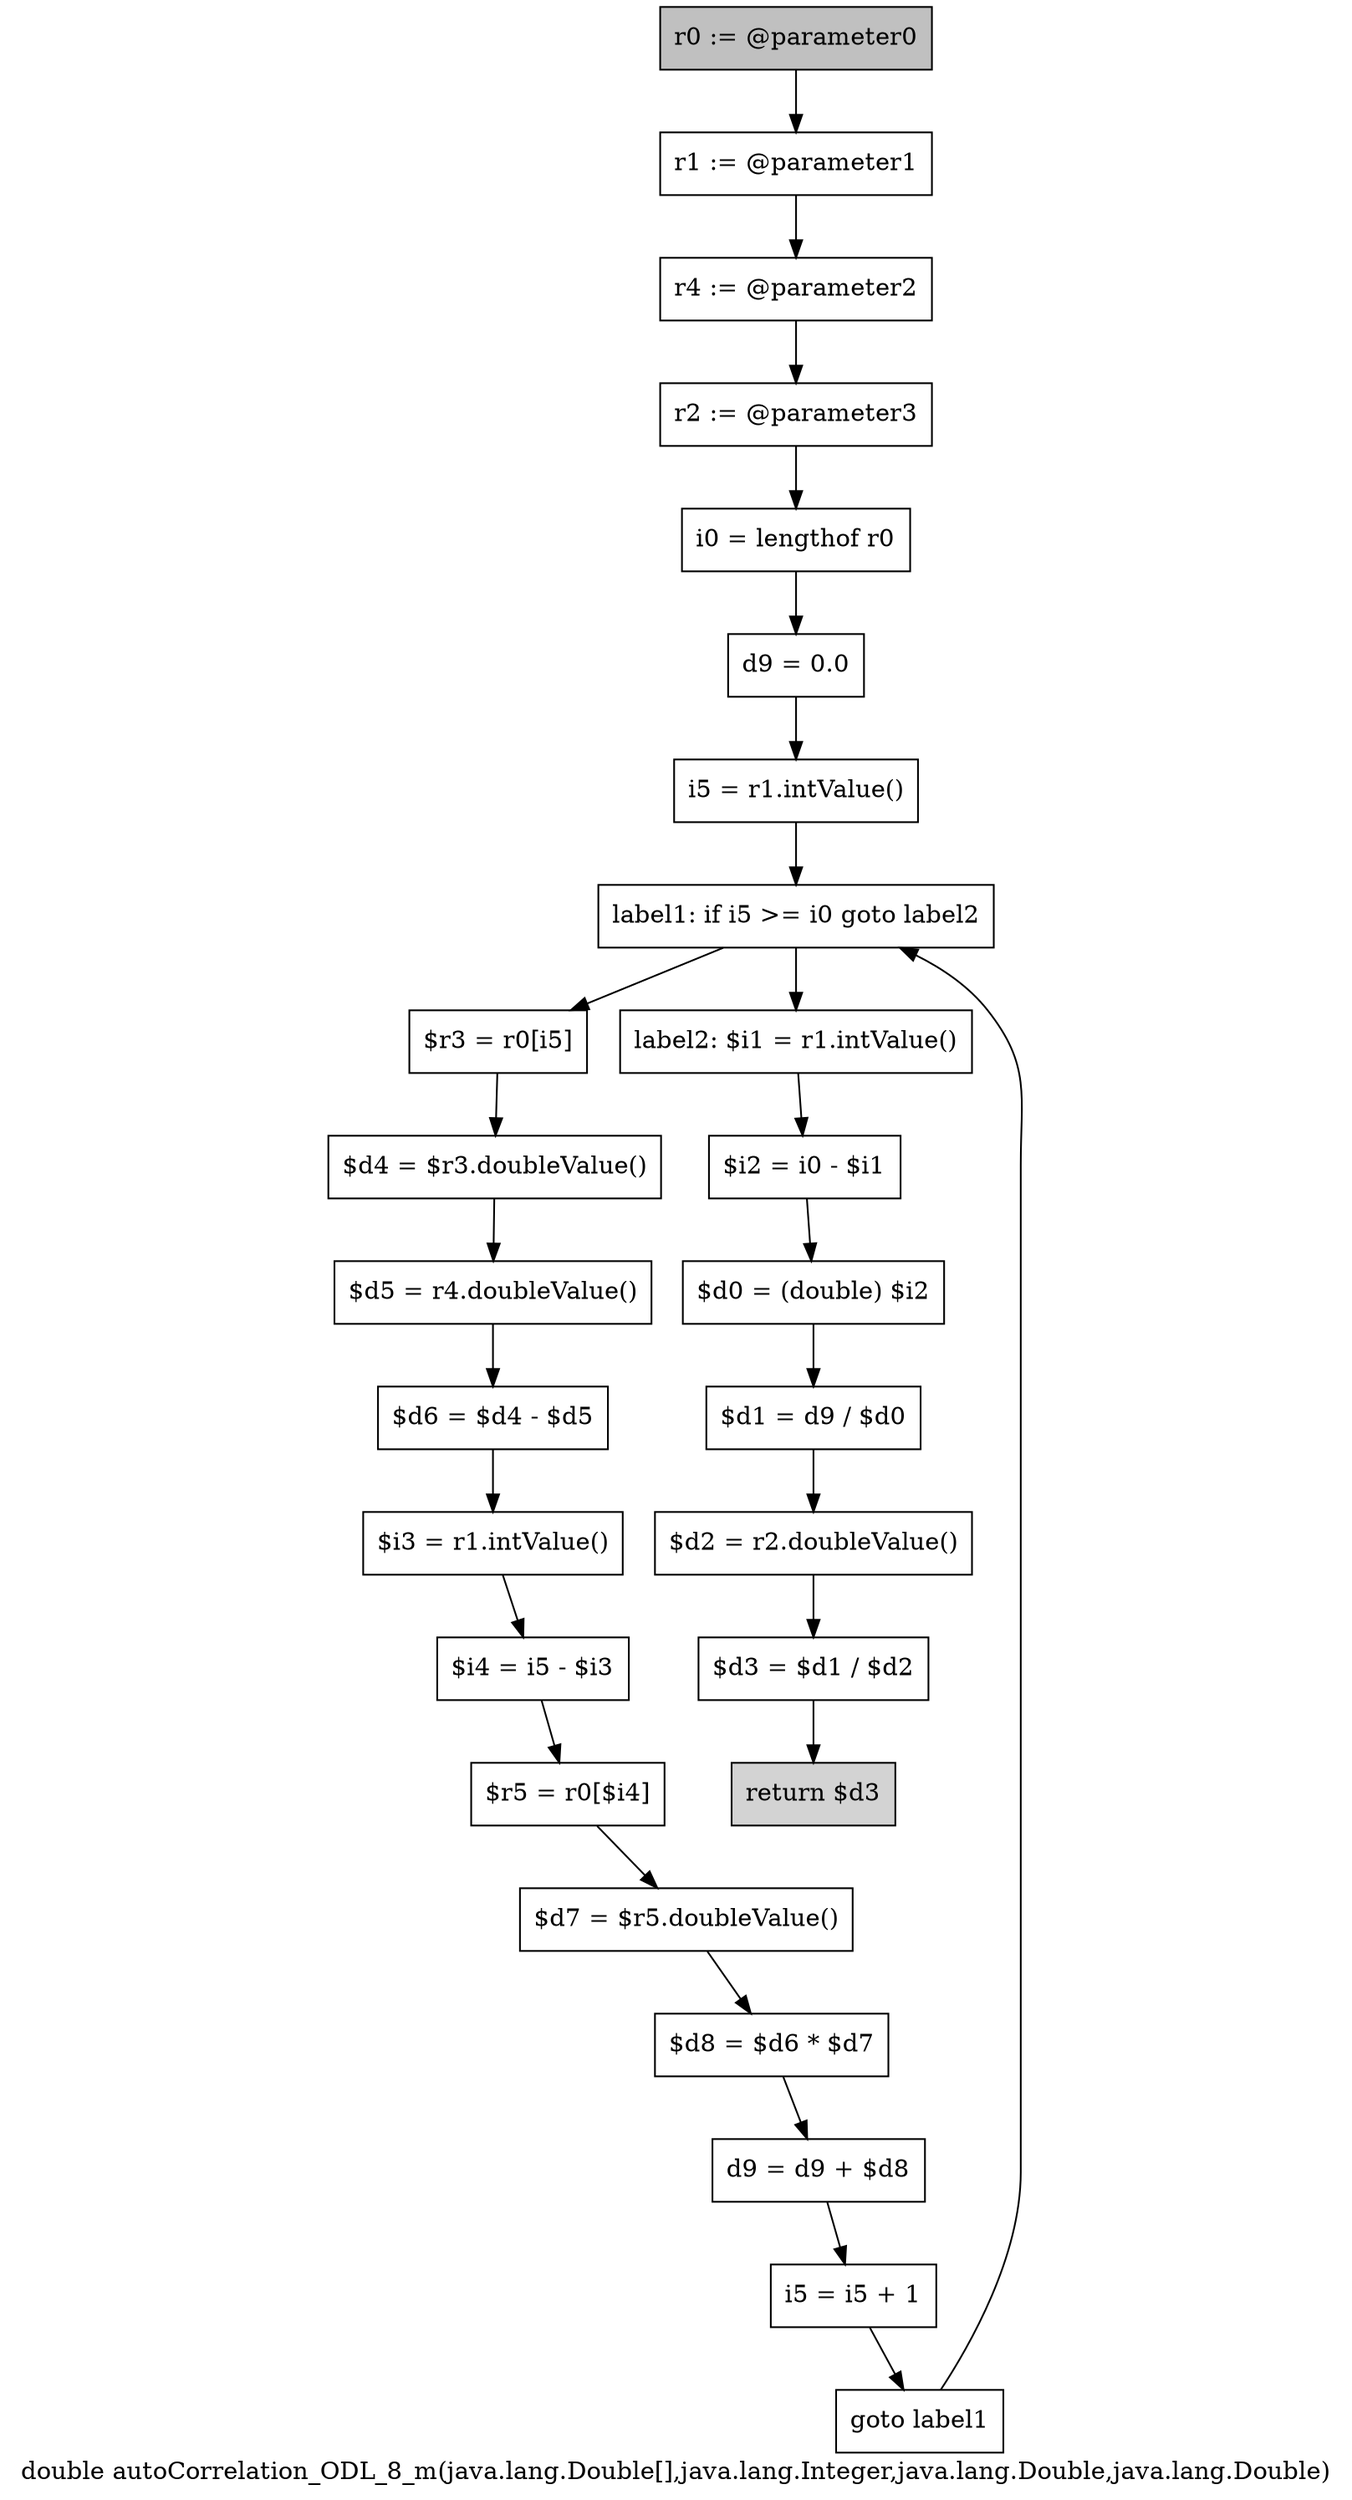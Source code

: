 digraph "double autoCorrelation_ODL_8_m(java.lang.Double[],java.lang.Integer,java.lang.Double,java.lang.Double)" {
    label="double autoCorrelation_ODL_8_m(java.lang.Double[],java.lang.Integer,java.lang.Double,java.lang.Double)";
    node [shape=box];
    "0" [style=filled,fillcolor=gray,label="r0 := @parameter0",];
    "1" [label="r1 := @parameter1",];
    "0"->"1";
    "2" [label="r4 := @parameter2",];
    "1"->"2";
    "3" [label="r2 := @parameter3",];
    "2"->"3";
    "4" [label="i0 = lengthof r0",];
    "3"->"4";
    "5" [label="d9 = 0.0",];
    "4"->"5";
    "6" [label="i5 = r1.intValue()",];
    "5"->"6";
    "7" [label="label1: if i5 >= i0 goto label2",];
    "6"->"7";
    "8" [label="$r3 = r0[i5]",];
    "7"->"8";
    "20" [label="label2: $i1 = r1.intValue()",];
    "7"->"20";
    "9" [label="$d4 = $r3.doubleValue()",];
    "8"->"9";
    "10" [label="$d5 = r4.doubleValue()",];
    "9"->"10";
    "11" [label="$d6 = $d4 - $d5",];
    "10"->"11";
    "12" [label="$i3 = r1.intValue()",];
    "11"->"12";
    "13" [label="$i4 = i5 - $i3",];
    "12"->"13";
    "14" [label="$r5 = r0[$i4]",];
    "13"->"14";
    "15" [label="$d7 = $r5.doubleValue()",];
    "14"->"15";
    "16" [label="$d8 = $d6 * $d7",];
    "15"->"16";
    "17" [label="d9 = d9 + $d8",];
    "16"->"17";
    "18" [label="i5 = i5 + 1",];
    "17"->"18";
    "19" [label="goto label1",];
    "18"->"19";
    "19"->"7";
    "21" [label="$i2 = i0 - $i1",];
    "20"->"21";
    "22" [label="$d0 = (double) $i2",];
    "21"->"22";
    "23" [label="$d1 = d9 / $d0",];
    "22"->"23";
    "24" [label="$d2 = r2.doubleValue()",];
    "23"->"24";
    "25" [label="$d3 = $d1 / $d2",];
    "24"->"25";
    "26" [style=filled,fillcolor=lightgray,label="return $d3",];
    "25"->"26";
}
